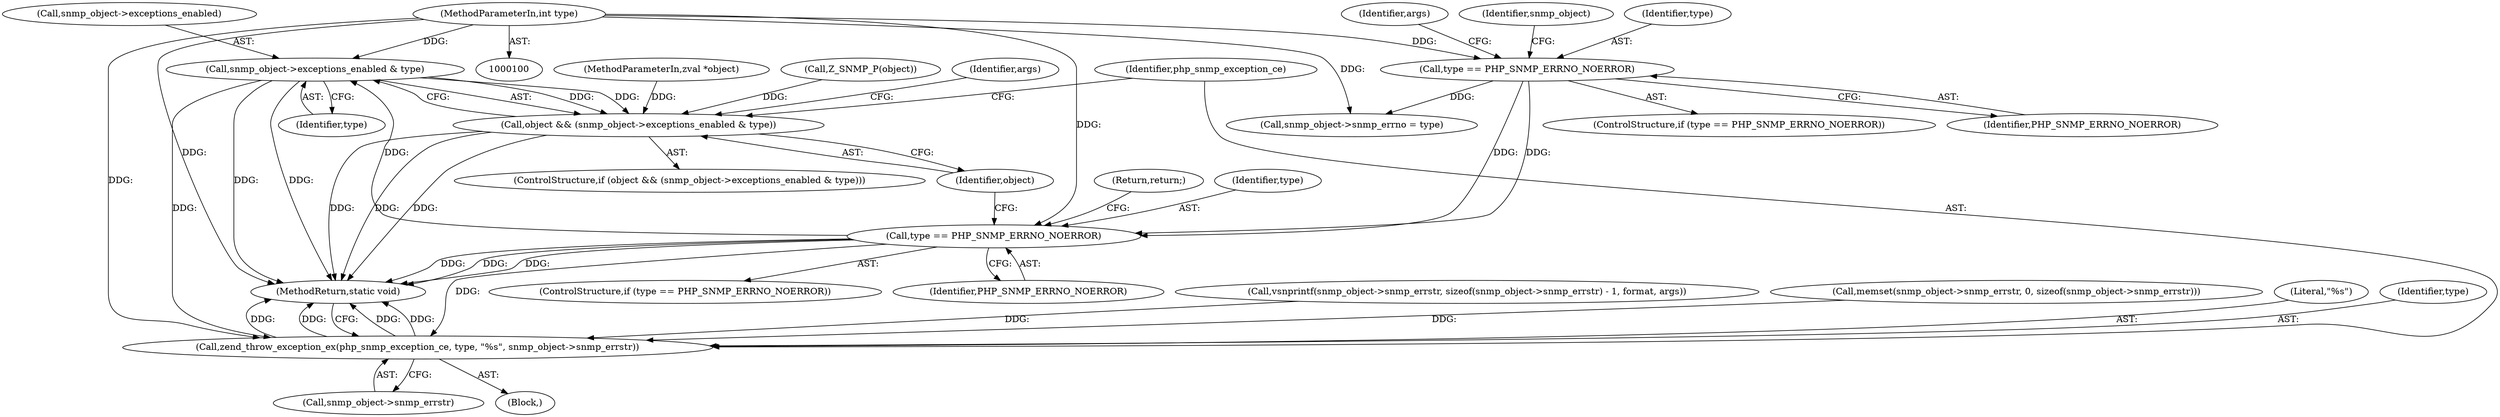 digraph "0_php_6e25966544fb1d2f3d7596e060ce9c9269bbdcf8@pointer" {
"1000165" [label="(Call,snmp_object->exceptions_enabled & type)"];
"1000157" [label="(Call,type == PHP_SNMP_ERRNO_NOERROR)"];
"1000103" [label="(MethodParameterIn,int type)"];
"1000119" [label="(Call,type == PHP_SNMP_ERRNO_NOERROR)"];
"1000163" [label="(Call,object && (snmp_object->exceptions_enabled & type))"];
"1000171" [label="(Call,zend_throw_exception_ex(php_snmp_exception_ce, type, \"%s\", snmp_object->snmp_errstr))"];
"1000166" [label="(Call,snmp_object->exceptions_enabled)"];
"1000175" [label="(Call,snmp_object->snmp_errstr)"];
"1000151" [label="(Call,snmp_object->snmp_errno = type)"];
"1000191" [label="(MethodReturn,static void)"];
"1000137" [label="(Call,vsnprintf(snmp_object->snmp_errstr, sizeof(snmp_object->snmp_errstr) - 1, format, args))"];
"1000157" [label="(Call,type == PHP_SNMP_ERRNO_NOERROR)"];
"1000171" [label="(Call,zend_throw_exception_ex(php_snmp_exception_ce, type, \"%s\", snmp_object->snmp_errstr))"];
"1000165" [label="(Call,snmp_object->exceptions_enabled & type)"];
"1000120" [label="(Identifier,type)"];
"1000161" [label="(Return,return;)"];
"1000156" [label="(ControlStructure,if (type == PHP_SNMP_ERRNO_NOERROR))"];
"1000164" [label="(Identifier,object)"];
"1000119" [label="(Call,type == PHP_SNMP_ERRNO_NOERROR)"];
"1000118" [label="(ControlStructure,if (type == PHP_SNMP_ERRNO_NOERROR))"];
"1000101" [label="(MethodParameterIn,zval *object)"];
"1000135" [label="(Identifier,args)"];
"1000169" [label="(Identifier,type)"];
"1000159" [label="(Identifier,PHP_SNMP_ERRNO_NOERROR)"];
"1000125" [label="(Identifier,snmp_object)"];
"1000162" [label="(ControlStructure,if (object && (snmp_object->exceptions_enabled & type)))"];
"1000103" [label="(MethodParameterIn,int type)"];
"1000123" [label="(Call,memset(snmp_object->snmp_errstr, 0, sizeof(snmp_object->snmp_errstr)))"];
"1000163" [label="(Call,object && (snmp_object->exceptions_enabled & type))"];
"1000116" [label="(Call,Z_SNMP_P(object))"];
"1000170" [label="(Block,)"];
"1000174" [label="(Literal,\"%s\")"];
"1000173" [label="(Identifier,type)"];
"1000158" [label="(Identifier,type)"];
"1000172" [label="(Identifier,php_snmp_exception_ce)"];
"1000121" [label="(Identifier,PHP_SNMP_ERRNO_NOERROR)"];
"1000181" [label="(Identifier,args)"];
"1000165" -> "1000163"  [label="AST: "];
"1000165" -> "1000169"  [label="CFG: "];
"1000166" -> "1000165"  [label="AST: "];
"1000169" -> "1000165"  [label="AST: "];
"1000163" -> "1000165"  [label="CFG: "];
"1000165" -> "1000191"  [label="DDG: "];
"1000165" -> "1000191"  [label="DDG: "];
"1000165" -> "1000163"  [label="DDG: "];
"1000165" -> "1000163"  [label="DDG: "];
"1000157" -> "1000165"  [label="DDG: "];
"1000103" -> "1000165"  [label="DDG: "];
"1000165" -> "1000171"  [label="DDG: "];
"1000157" -> "1000156"  [label="AST: "];
"1000157" -> "1000159"  [label="CFG: "];
"1000158" -> "1000157"  [label="AST: "];
"1000159" -> "1000157"  [label="AST: "];
"1000161" -> "1000157"  [label="CFG: "];
"1000164" -> "1000157"  [label="CFG: "];
"1000157" -> "1000191"  [label="DDG: "];
"1000157" -> "1000191"  [label="DDG: "];
"1000157" -> "1000191"  [label="DDG: "];
"1000103" -> "1000157"  [label="DDG: "];
"1000119" -> "1000157"  [label="DDG: "];
"1000119" -> "1000157"  [label="DDG: "];
"1000157" -> "1000171"  [label="DDG: "];
"1000103" -> "1000100"  [label="AST: "];
"1000103" -> "1000191"  [label="DDG: "];
"1000103" -> "1000119"  [label="DDG: "];
"1000103" -> "1000151"  [label="DDG: "];
"1000103" -> "1000171"  [label="DDG: "];
"1000119" -> "1000118"  [label="AST: "];
"1000119" -> "1000121"  [label="CFG: "];
"1000120" -> "1000119"  [label="AST: "];
"1000121" -> "1000119"  [label="AST: "];
"1000125" -> "1000119"  [label="CFG: "];
"1000135" -> "1000119"  [label="CFG: "];
"1000119" -> "1000151"  [label="DDG: "];
"1000163" -> "1000162"  [label="AST: "];
"1000163" -> "1000164"  [label="CFG: "];
"1000164" -> "1000163"  [label="AST: "];
"1000172" -> "1000163"  [label="CFG: "];
"1000181" -> "1000163"  [label="CFG: "];
"1000163" -> "1000191"  [label="DDG: "];
"1000163" -> "1000191"  [label="DDG: "];
"1000163" -> "1000191"  [label="DDG: "];
"1000116" -> "1000163"  [label="DDG: "];
"1000101" -> "1000163"  [label="DDG: "];
"1000171" -> "1000170"  [label="AST: "];
"1000171" -> "1000175"  [label="CFG: "];
"1000172" -> "1000171"  [label="AST: "];
"1000173" -> "1000171"  [label="AST: "];
"1000174" -> "1000171"  [label="AST: "];
"1000175" -> "1000171"  [label="AST: "];
"1000191" -> "1000171"  [label="CFG: "];
"1000171" -> "1000191"  [label="DDG: "];
"1000171" -> "1000191"  [label="DDG: "];
"1000171" -> "1000191"  [label="DDG: "];
"1000171" -> "1000191"  [label="DDG: "];
"1000137" -> "1000171"  [label="DDG: "];
"1000123" -> "1000171"  [label="DDG: "];
}
